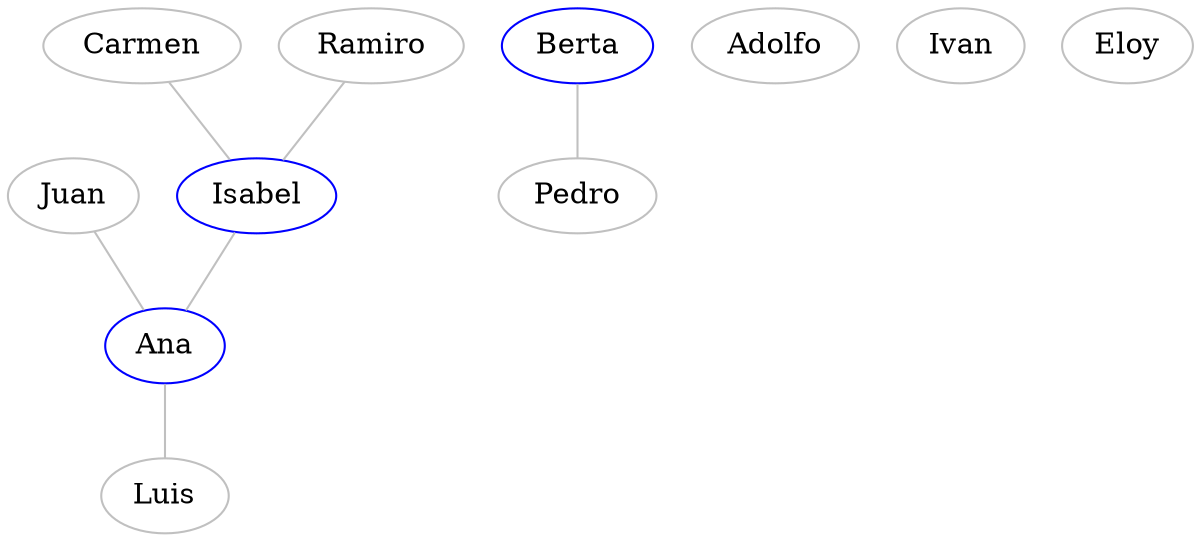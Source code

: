 strict graph G {
  1 [ color="blue" label="Ana" ];
  2 [ color="blue" label="Berta" ];
  3 [ color="gray" label="Adolfo" ];
  4 [ color="gray" label="Ivan" ];
  5 [ color="gray" label="Carmen" ];
  6 [ color="gray" label="Luis" ];
  7 [ color="gray" label="Juan" ];
  8 [ color="gray" label="Pedro" ];
  9 [ color="gray" label="Ramiro" ];
  10 [ color="gray" label="Eloy" ];
  11 [ color="blue" label="Isabel" ];
  1 -- 6 [ color="gray" label="" ];
  2 -- 8 [ color="gray" label="" ];
  9 -- 11 [ color="gray" label="" ];
  5 -- 11 [ color="gray" label="" ];
  7 -- 1 [ color="gray" label="" ];
  11 -- 1 [ color="gray" label="" ];
}

